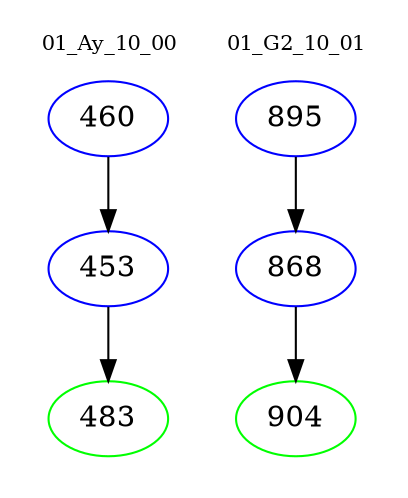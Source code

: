 digraph{
subgraph cluster_0 {
color = white
label = "01_Ay_10_00";
fontsize=10;
T0_460 [label="460", color="blue"]
T0_460 -> T0_453 [color="black"]
T0_453 [label="453", color="blue"]
T0_453 -> T0_483 [color="black"]
T0_483 [label="483", color="green"]
}
subgraph cluster_1 {
color = white
label = "01_G2_10_01";
fontsize=10;
T1_895 [label="895", color="blue"]
T1_895 -> T1_868 [color="black"]
T1_868 [label="868", color="blue"]
T1_868 -> T1_904 [color="black"]
T1_904 [label="904", color="green"]
}
}
